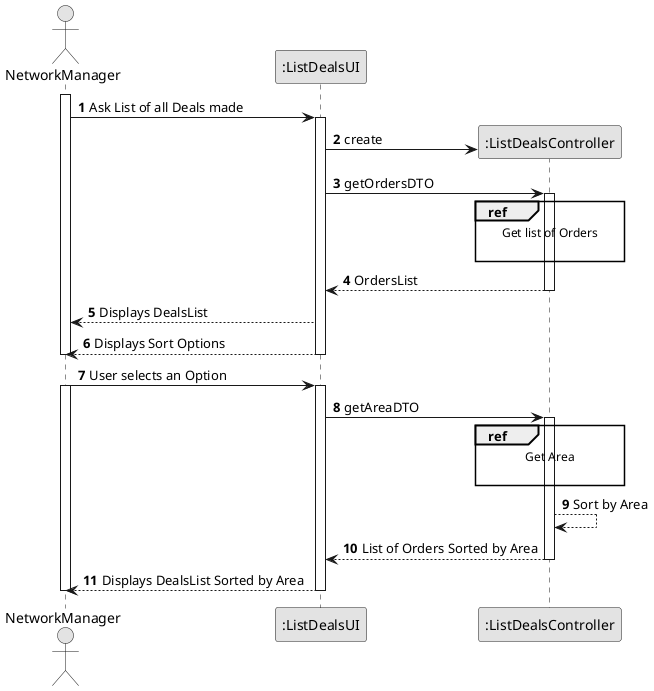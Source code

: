 @startuml
skinparam monochrome true
skinparam packageStyle rectangle
skinparam shadowing false

autonumber

'hide footbox
actor "NetworkManager" as nm
participant ":ListDealsUI" as UI
participant ":ListDealsController" as CTRL


activate nm

    nm -> UI :  Ask List of all Deals made

    activate UI

        UI -> CTRL** : create
        UI -> CTRL : getOrdersDTO

        ref over CTRL
            Get list of Orders

        end ref

        activate CTRL

            CTRL --> UI : OrdersList
        deactivate CTRL

            UI --> nm : Displays DealsList

            UI --> nm : Displays Sort Options
       deactivate UI
       deactivate nm

    nm -> UI : User selects an Option
        activate nm
        activate UI

            UI -> CTRL : getAreaDTO
            activate CTRL

            ref over CTRL
                Get Area

            end ref
        CTRL --> CTRL: Sort by Area
        CTRL --> UI: List of Orders Sorted by Area
        deactivate CTRL
        UI-->nm: Displays DealsList Sorted by Area
        deactivate UI
        deactivate nm
@enduml